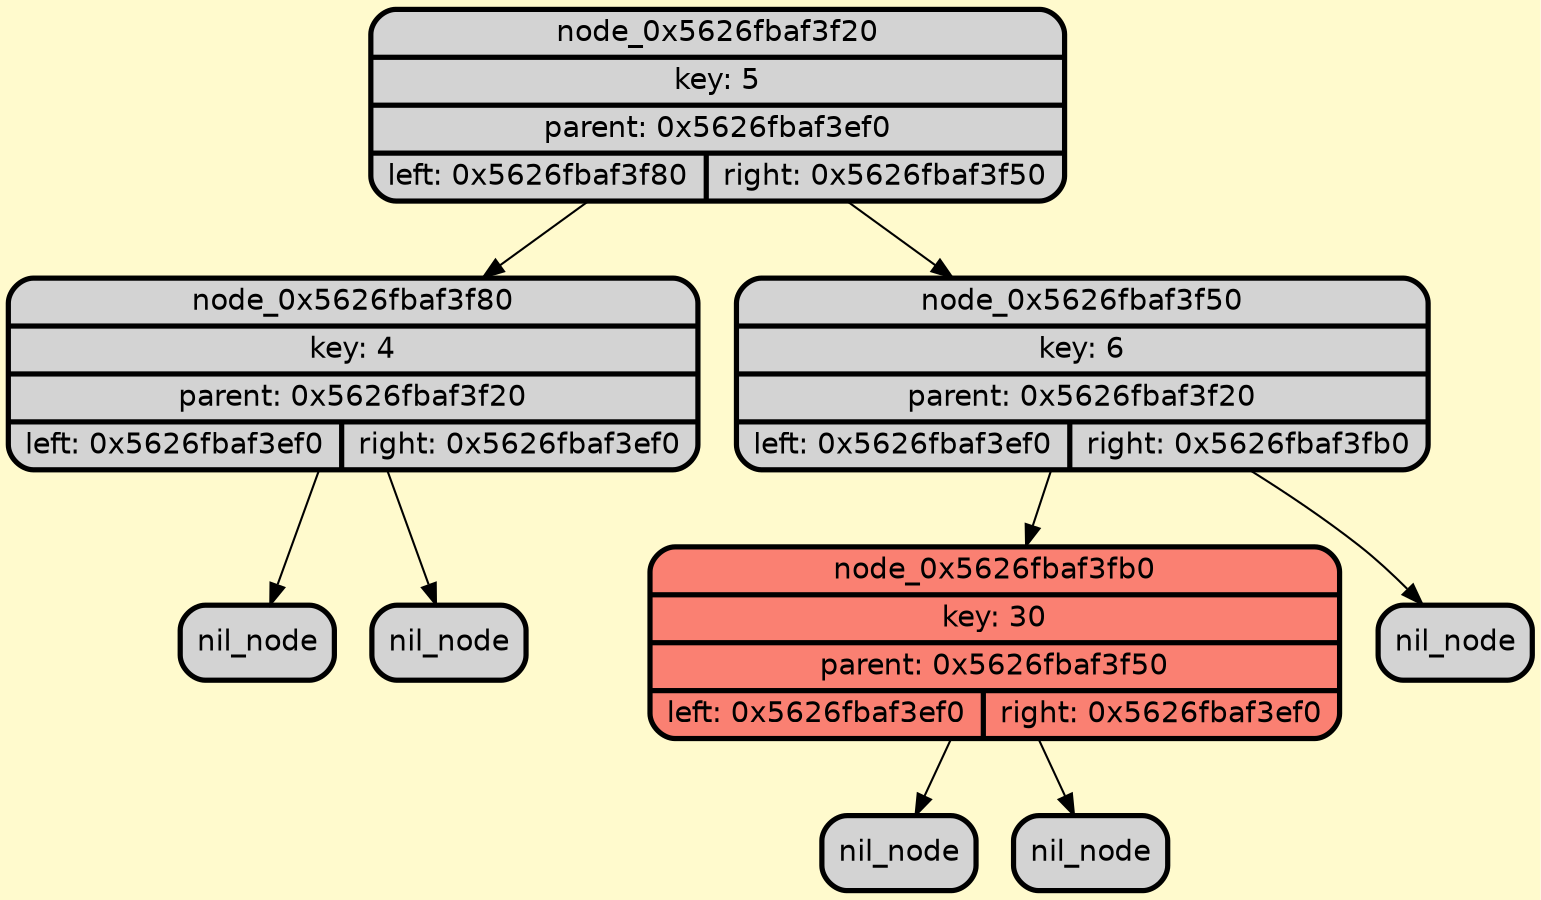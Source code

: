digraph G {
    rankdir=TB;
    node [style=filled, fontname="Helvetica", fontcolor=darkblue, fillcolor=peachpuff, color="#252A34", penwidth=2.5];
    bgcolor="lemonchiffon";

    node_0x5626fbaf3f20[shape=Mrecord; style=filled; fillcolor=lightgray; color="#000000"; fontcolor="#000000"; label="{ node_0x5626fbaf3f20 | key: 5 | parent: 0x5626fbaf3ef0| { left: 0x5626fbaf3f80 | right: 0x5626fbaf3f50 } }"];
    node_0x5626fbaf3f80[shape=Mrecord; style=filled; fillcolor=lightgray; color="#000000"; fontcolor="#000000"; label="{ node_0x5626fbaf3f80 | key: 4 | parent: 0x5626fbaf3f20| { left: 0x5626fbaf3ef0 | right: 0x5626fbaf3ef0 } }"];
    node_0x5626fbaf3f50[shape=Mrecord; style=filled; fillcolor=lightgray; color="#000000"; fontcolor="#000000"; label="{ node_0x5626fbaf3f50 | key: 6 | parent: 0x5626fbaf3f20| { left: 0x5626fbaf3ef0 | right: 0x5626fbaf3fb0 } }"];
    node_0x5626fbaf3fb0[shape=Mrecord; style=filled; fillcolor=salmon; color="#000000"; fontcolor="#000000"; label="{ node_0x5626fbaf3fb0 | key: 30 | parent: 0x5626fbaf3f50| { left: 0x5626fbaf3ef0 | right: 0x5626fbaf3ef0 } }"];

    node_0x5626fbaf3f20 -> node_0x5626fbaf3f80;
    node_0x5626fbaf3f20 -> node_0x5626fbaf3f50;
    nil_0x5626fbaf3f80_L [shape=Mrecord; style=filled; fillcolor=lightgray; color="#000000"; fontcolor="#000000"; label="nil_node"];
    node_0x5626fbaf3f80 -> nil_0x5626fbaf3f80_L;
    nil_0x5626fbaf3f80_R [shape=Mrecord; style=filled; fillcolor=lightgray; color="#000000"; fontcolor="#000000"; label="nil_node"];
    node_0x5626fbaf3f80 -> nil_0x5626fbaf3f80_R;
    nil_0x5626fbaf3f50_L [shape=Mrecord; style=filled; fillcolor=lightgray; color="#000000"; fontcolor="#000000"; label="nil_node"];
    node_0x5626fbaf3f50 -> nil_0x5626fbaf3f50_L;
    node_0x5626fbaf3f50 -> node_0x5626fbaf3fb0;
    nil_0x5626fbaf3fb0_L [shape=Mrecord; style=filled; fillcolor=lightgray; color="#000000"; fontcolor="#000000"; label="nil_node"];
    node_0x5626fbaf3fb0 -> nil_0x5626fbaf3fb0_L;
    nil_0x5626fbaf3fb0_R [shape=Mrecord; style=filled; fillcolor=lightgray; color="#000000"; fontcolor="#000000"; label="nil_node"];
    node_0x5626fbaf3fb0 -> nil_0x5626fbaf3fb0_R;
}
